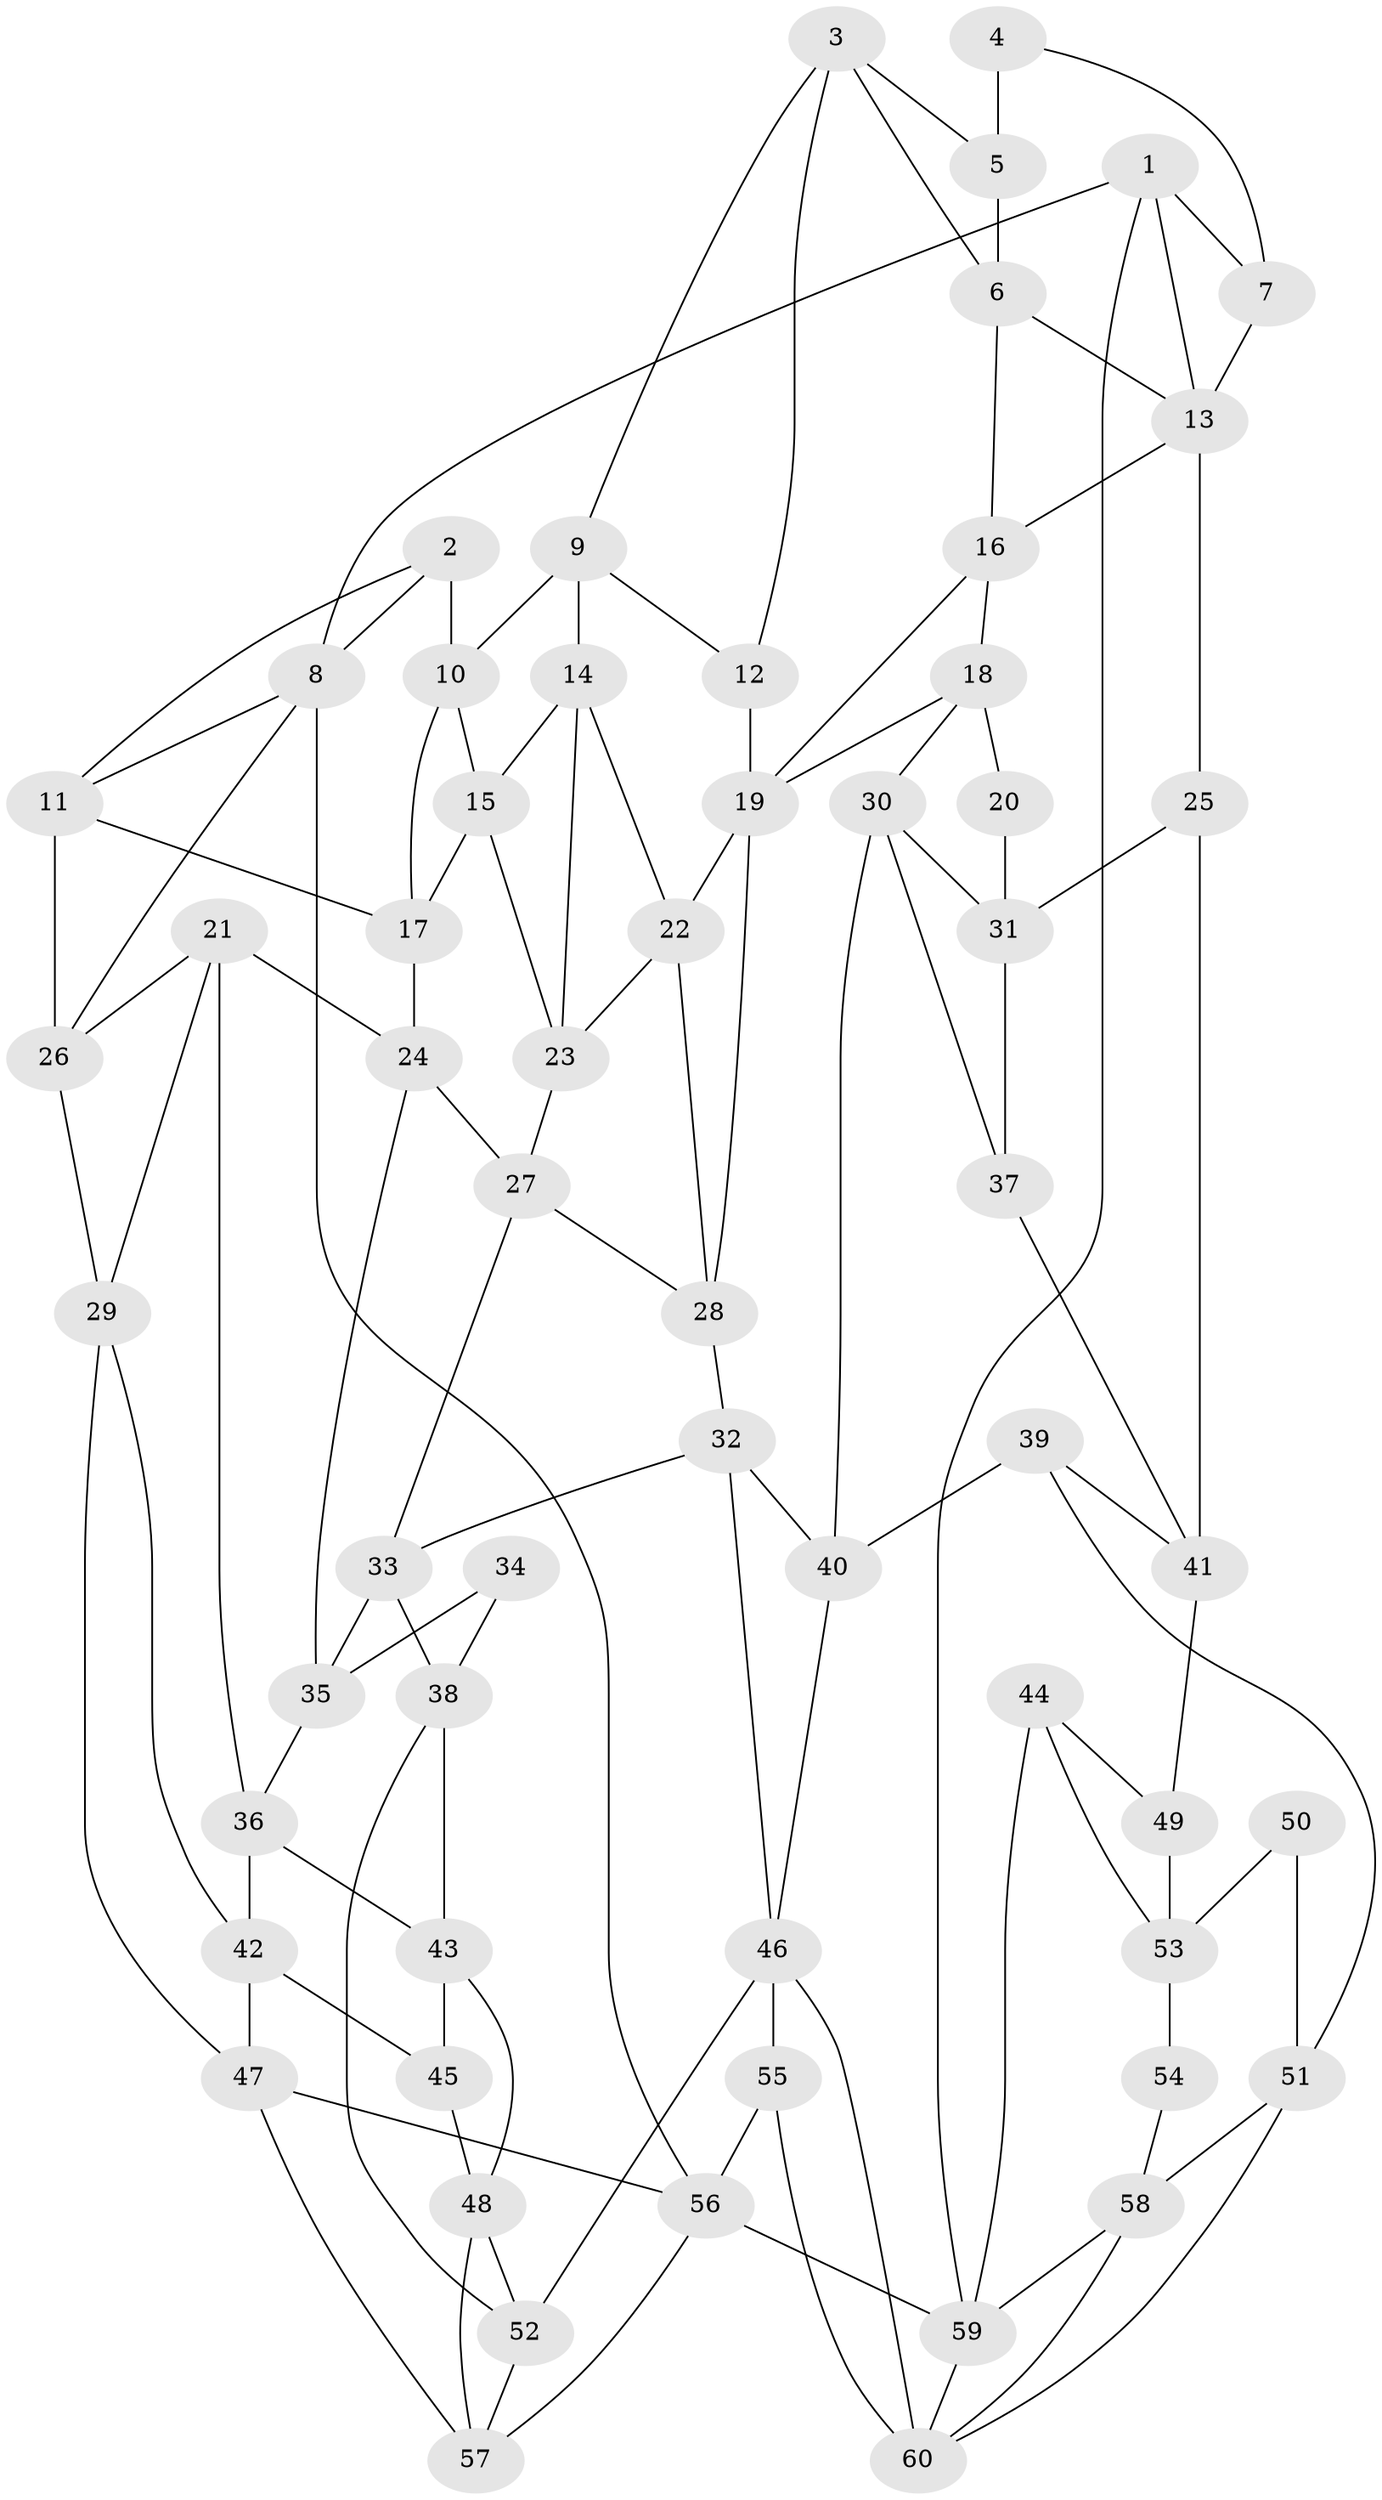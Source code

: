 // original degree distribution, {3: 0.013513513513513514, 4: 0.22972972972972974, 5: 0.5405405405405406, 6: 0.21621621621621623}
// Generated by graph-tools (version 1.1) at 2025/38/03/04/25 23:38:36]
// undirected, 60 vertices, 113 edges
graph export_dot {
  node [color=gray90,style=filled];
  1;
  2;
  3;
  4;
  5;
  6;
  7;
  8;
  9;
  10;
  11;
  12;
  13;
  14;
  15;
  16;
  17;
  18;
  19;
  20;
  21;
  22;
  23;
  24;
  25;
  26;
  27;
  28;
  29;
  30;
  31;
  32;
  33;
  34;
  35;
  36;
  37;
  38;
  39;
  40;
  41;
  42;
  43;
  44;
  45;
  46;
  47;
  48;
  49;
  50;
  51;
  52;
  53;
  54;
  55;
  56;
  57;
  58;
  59;
  60;
  1 -- 7 [weight=1.0];
  1 -- 8 [weight=1.0];
  1 -- 13 [weight=1.0];
  1 -- 59 [weight=1.0];
  2 -- 8 [weight=1.0];
  2 -- 10 [weight=1.0];
  2 -- 11 [weight=1.0];
  3 -- 5 [weight=1.0];
  3 -- 6 [weight=1.0];
  3 -- 9 [weight=1.0];
  3 -- 12 [weight=1.0];
  4 -- 5 [weight=3.0];
  4 -- 7 [weight=2.0];
  5 -- 6 [weight=2.0];
  6 -- 13 [weight=1.0];
  6 -- 16 [weight=1.0];
  7 -- 13 [weight=1.0];
  8 -- 11 [weight=1.0];
  8 -- 26 [weight=1.0];
  8 -- 56 [weight=1.0];
  9 -- 10 [weight=1.0];
  9 -- 12 [weight=1.0];
  9 -- 14 [weight=1.0];
  10 -- 15 [weight=1.0];
  10 -- 17 [weight=1.0];
  11 -- 17 [weight=1.0];
  11 -- 26 [weight=1.0];
  12 -- 19 [weight=2.0];
  13 -- 16 [weight=1.0];
  13 -- 25 [weight=2.0];
  14 -- 15 [weight=1.0];
  14 -- 22 [weight=1.0];
  14 -- 23 [weight=1.0];
  15 -- 17 [weight=1.0];
  15 -- 23 [weight=1.0];
  16 -- 18 [weight=1.0];
  16 -- 19 [weight=1.0];
  17 -- 24 [weight=1.0];
  18 -- 19 [weight=1.0];
  18 -- 20 [weight=1.0];
  18 -- 30 [weight=1.0];
  19 -- 22 [weight=1.0];
  19 -- 28 [weight=1.0];
  20 -- 31 [weight=2.0];
  21 -- 24 [weight=1.0];
  21 -- 26 [weight=1.0];
  21 -- 29 [weight=1.0];
  21 -- 36 [weight=1.0];
  22 -- 23 [weight=1.0];
  22 -- 28 [weight=1.0];
  23 -- 27 [weight=1.0];
  24 -- 27 [weight=1.0];
  24 -- 35 [weight=1.0];
  25 -- 31 [weight=2.0];
  25 -- 41 [weight=1.0];
  26 -- 29 [weight=1.0];
  27 -- 28 [weight=1.0];
  27 -- 33 [weight=1.0];
  28 -- 32 [weight=1.0];
  29 -- 42 [weight=1.0];
  29 -- 47 [weight=1.0];
  30 -- 31 [weight=1.0];
  30 -- 37 [weight=1.0];
  30 -- 40 [weight=1.0];
  31 -- 37 [weight=1.0];
  32 -- 33 [weight=1.0];
  32 -- 40 [weight=1.0];
  32 -- 46 [weight=1.0];
  33 -- 35 [weight=1.0];
  33 -- 38 [weight=1.0];
  34 -- 35 [weight=2.0];
  34 -- 38 [weight=1.0];
  35 -- 36 [weight=2.0];
  36 -- 42 [weight=1.0];
  36 -- 43 [weight=1.0];
  37 -- 41 [weight=2.0];
  38 -- 43 [weight=1.0];
  38 -- 52 [weight=1.0];
  39 -- 40 [weight=1.0];
  39 -- 41 [weight=1.0];
  39 -- 51 [weight=1.0];
  40 -- 46 [weight=1.0];
  41 -- 49 [weight=2.0];
  42 -- 45 [weight=1.0];
  42 -- 47 [weight=1.0];
  43 -- 45 [weight=1.0];
  43 -- 48 [weight=1.0];
  44 -- 49 [weight=1.0];
  44 -- 53 [weight=1.0];
  44 -- 59 [weight=1.0];
  45 -- 48 [weight=1.0];
  46 -- 52 [weight=1.0];
  46 -- 55 [weight=1.0];
  46 -- 60 [weight=1.0];
  47 -- 56 [weight=1.0];
  47 -- 57 [weight=1.0];
  48 -- 52 [weight=1.0];
  48 -- 57 [weight=1.0];
  49 -- 53 [weight=1.0];
  50 -- 51 [weight=1.0];
  50 -- 53 [weight=2.0];
  51 -- 58 [weight=1.0];
  51 -- 60 [weight=1.0];
  52 -- 57 [weight=1.0];
  53 -- 54 [weight=2.0];
  54 -- 58 [weight=1.0];
  55 -- 56 [weight=1.0];
  55 -- 60 [weight=2.0];
  56 -- 57 [weight=1.0];
  56 -- 59 [weight=1.0];
  58 -- 59 [weight=1.0];
  58 -- 60 [weight=1.0];
  59 -- 60 [weight=1.0];
}
